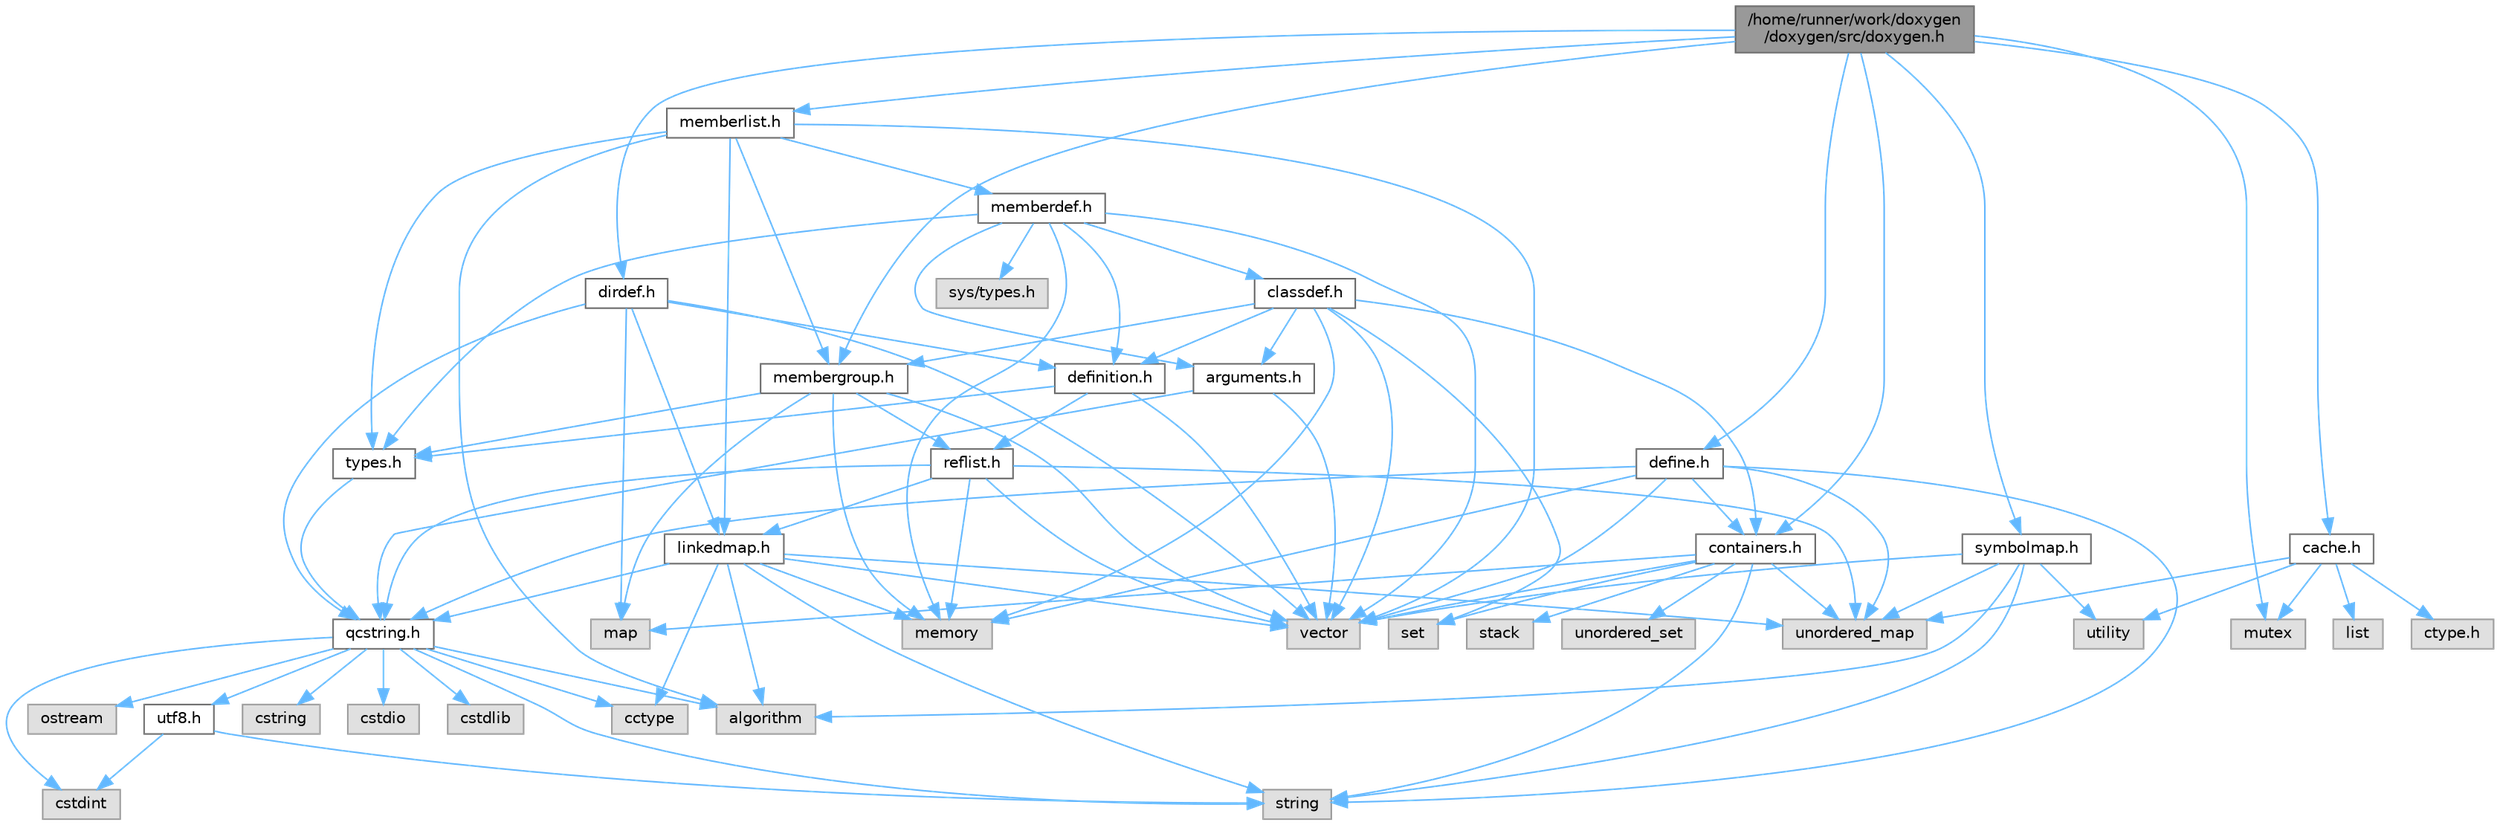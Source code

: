 digraph "/home/runner/work/doxygen/doxygen/src/doxygen.h"
{
 // INTERACTIVE_SVG=YES
 // LATEX_PDF_SIZE
  bgcolor="transparent";
  edge [fontname=Helvetica,fontsize=10,labelfontname=Helvetica,labelfontsize=10];
  node [fontname=Helvetica,fontsize=10,shape=box,height=0.2,width=0.4];
  Node1 [id="Node000001",label="/home/runner/work/doxygen\l/doxygen/src/doxygen.h",height=0.2,width=0.4,color="gray40", fillcolor="grey60", style="filled", fontcolor="black"];
  Node1 -> Node2 [id="edge1_Node000001_Node000002",color="steelblue1",style="solid"];
  Node2 [id="Node000002",label="mutex",height=0.2,width=0.4,color="grey60", fillcolor="#E0E0E0", style="filled"];
  Node1 -> Node3 [id="edge2_Node000001_Node000003",color="steelblue1",style="solid"];
  Node3 [id="Node000003",label="containers.h",height=0.2,width=0.4,color="grey40", fillcolor="white", style="filled",URL="$d5/d75/containers_8h.html",tooltip=" "];
  Node3 -> Node4 [id="edge3_Node000003_Node000004",color="steelblue1",style="solid"];
  Node4 [id="Node000004",label="vector",height=0.2,width=0.4,color="grey60", fillcolor="#E0E0E0", style="filled"];
  Node3 -> Node5 [id="edge4_Node000003_Node000005",color="steelblue1",style="solid"];
  Node5 [id="Node000005",label="string",height=0.2,width=0.4,color="grey60", fillcolor="#E0E0E0", style="filled"];
  Node3 -> Node6 [id="edge5_Node000003_Node000006",color="steelblue1",style="solid"];
  Node6 [id="Node000006",label="set",height=0.2,width=0.4,color="grey60", fillcolor="#E0E0E0", style="filled"];
  Node3 -> Node7 [id="edge6_Node000003_Node000007",color="steelblue1",style="solid"];
  Node7 [id="Node000007",label="map",height=0.2,width=0.4,color="grey60", fillcolor="#E0E0E0", style="filled"];
  Node3 -> Node8 [id="edge7_Node000003_Node000008",color="steelblue1",style="solid"];
  Node8 [id="Node000008",label="unordered_set",height=0.2,width=0.4,color="grey60", fillcolor="#E0E0E0", style="filled"];
  Node3 -> Node9 [id="edge8_Node000003_Node000009",color="steelblue1",style="solid"];
  Node9 [id="Node000009",label="unordered_map",height=0.2,width=0.4,color="grey60", fillcolor="#E0E0E0", style="filled"];
  Node3 -> Node10 [id="edge9_Node000003_Node000010",color="steelblue1",style="solid"];
  Node10 [id="Node000010",label="stack",height=0.2,width=0.4,color="grey60", fillcolor="#E0E0E0", style="filled"];
  Node1 -> Node11 [id="edge10_Node000001_Node000011",color="steelblue1",style="solid"];
  Node11 [id="Node000011",label="membergroup.h",height=0.2,width=0.4,color="grey40", fillcolor="white", style="filled",URL="$d9/d11/membergroup_8h.html",tooltip=" "];
  Node11 -> Node4 [id="edge11_Node000011_Node000004",color="steelblue1",style="solid"];
  Node11 -> Node7 [id="edge12_Node000011_Node000007",color="steelblue1",style="solid"];
  Node11 -> Node12 [id="edge13_Node000011_Node000012",color="steelblue1",style="solid"];
  Node12 [id="Node000012",label="memory",height=0.2,width=0.4,color="grey60", fillcolor="#E0E0E0", style="filled"];
  Node11 -> Node13 [id="edge14_Node000011_Node000013",color="steelblue1",style="solid"];
  Node13 [id="Node000013",label="types.h",height=0.2,width=0.4,color="grey40", fillcolor="white", style="filled",URL="$d9/d49/types_8h.html",tooltip="This file contains a number of basic enums and types."];
  Node13 -> Node14 [id="edge15_Node000013_Node000014",color="steelblue1",style="solid"];
  Node14 [id="Node000014",label="qcstring.h",height=0.2,width=0.4,color="grey40", fillcolor="white", style="filled",URL="$d7/d5c/qcstring_8h.html",tooltip=" "];
  Node14 -> Node5 [id="edge16_Node000014_Node000005",color="steelblue1",style="solid"];
  Node14 -> Node15 [id="edge17_Node000014_Node000015",color="steelblue1",style="solid"];
  Node15 [id="Node000015",label="algorithm",height=0.2,width=0.4,color="grey60", fillcolor="#E0E0E0", style="filled"];
  Node14 -> Node16 [id="edge18_Node000014_Node000016",color="steelblue1",style="solid"];
  Node16 [id="Node000016",label="cctype",height=0.2,width=0.4,color="grey60", fillcolor="#E0E0E0", style="filled"];
  Node14 -> Node17 [id="edge19_Node000014_Node000017",color="steelblue1",style="solid"];
  Node17 [id="Node000017",label="cstring",height=0.2,width=0.4,color="grey60", fillcolor="#E0E0E0", style="filled"];
  Node14 -> Node18 [id="edge20_Node000014_Node000018",color="steelblue1",style="solid"];
  Node18 [id="Node000018",label="cstdio",height=0.2,width=0.4,color="grey60", fillcolor="#E0E0E0", style="filled"];
  Node14 -> Node19 [id="edge21_Node000014_Node000019",color="steelblue1",style="solid"];
  Node19 [id="Node000019",label="cstdlib",height=0.2,width=0.4,color="grey60", fillcolor="#E0E0E0", style="filled"];
  Node14 -> Node20 [id="edge22_Node000014_Node000020",color="steelblue1",style="solid"];
  Node20 [id="Node000020",label="cstdint",height=0.2,width=0.4,color="grey60", fillcolor="#E0E0E0", style="filled"];
  Node14 -> Node21 [id="edge23_Node000014_Node000021",color="steelblue1",style="solid"];
  Node21 [id="Node000021",label="ostream",height=0.2,width=0.4,color="grey60", fillcolor="#E0E0E0", style="filled"];
  Node14 -> Node22 [id="edge24_Node000014_Node000022",color="steelblue1",style="solid"];
  Node22 [id="Node000022",label="utf8.h",height=0.2,width=0.4,color="grey40", fillcolor="white", style="filled",URL="$db/d7c/utf8_8h.html",tooltip="Various UTF8 related helper functions."];
  Node22 -> Node20 [id="edge25_Node000022_Node000020",color="steelblue1",style="solid"];
  Node22 -> Node5 [id="edge26_Node000022_Node000005",color="steelblue1",style="solid"];
  Node11 -> Node23 [id="edge27_Node000011_Node000023",color="steelblue1",style="solid"];
  Node23 [id="Node000023",label="reflist.h",height=0.2,width=0.4,color="grey40", fillcolor="white", style="filled",URL="$d1/d02/reflist_8h.html",tooltip=" "];
  Node23 -> Node4 [id="edge28_Node000023_Node000004",color="steelblue1",style="solid"];
  Node23 -> Node9 [id="edge29_Node000023_Node000009",color="steelblue1",style="solid"];
  Node23 -> Node12 [id="edge30_Node000023_Node000012",color="steelblue1",style="solid"];
  Node23 -> Node14 [id="edge31_Node000023_Node000014",color="steelblue1",style="solid"];
  Node23 -> Node24 [id="edge32_Node000023_Node000024",color="steelblue1",style="solid"];
  Node24 [id="Node000024",label="linkedmap.h",height=0.2,width=0.4,color="grey40", fillcolor="white", style="filled",URL="$da/de1/linkedmap_8h.html",tooltip=" "];
  Node24 -> Node9 [id="edge33_Node000024_Node000009",color="steelblue1",style="solid"];
  Node24 -> Node4 [id="edge34_Node000024_Node000004",color="steelblue1",style="solid"];
  Node24 -> Node12 [id="edge35_Node000024_Node000012",color="steelblue1",style="solid"];
  Node24 -> Node5 [id="edge36_Node000024_Node000005",color="steelblue1",style="solid"];
  Node24 -> Node15 [id="edge37_Node000024_Node000015",color="steelblue1",style="solid"];
  Node24 -> Node16 [id="edge38_Node000024_Node000016",color="steelblue1",style="solid"];
  Node24 -> Node14 [id="edge39_Node000024_Node000014",color="steelblue1",style="solid"];
  Node1 -> Node25 [id="edge40_Node000001_Node000025",color="steelblue1",style="solid"];
  Node25 [id="Node000025",label="dirdef.h",height=0.2,width=0.4,color="grey40", fillcolor="white", style="filled",URL="$d6/d15/dirdef_8h.html",tooltip=" "];
  Node25 -> Node4 [id="edge41_Node000025_Node000004",color="steelblue1",style="solid"];
  Node25 -> Node7 [id="edge42_Node000025_Node000007",color="steelblue1",style="solid"];
  Node25 -> Node14 [id="edge43_Node000025_Node000014",color="steelblue1",style="solid"];
  Node25 -> Node24 [id="edge44_Node000025_Node000024",color="steelblue1",style="solid"];
  Node25 -> Node26 [id="edge45_Node000025_Node000026",color="steelblue1",style="solid"];
  Node26 [id="Node000026",label="definition.h",height=0.2,width=0.4,color="grey40", fillcolor="white", style="filled",URL="$df/da1/definition_8h.html",tooltip=" "];
  Node26 -> Node4 [id="edge46_Node000026_Node000004",color="steelblue1",style="solid"];
  Node26 -> Node13 [id="edge47_Node000026_Node000013",color="steelblue1",style="solid"];
  Node26 -> Node23 [id="edge48_Node000026_Node000023",color="steelblue1",style="solid"];
  Node1 -> Node27 [id="edge49_Node000001_Node000027",color="steelblue1",style="solid"];
  Node27 [id="Node000027",label="memberlist.h",height=0.2,width=0.4,color="grey40", fillcolor="white", style="filled",URL="$dd/d78/memberlist_8h.html",tooltip=" "];
  Node27 -> Node4 [id="edge50_Node000027_Node000004",color="steelblue1",style="solid"];
  Node27 -> Node15 [id="edge51_Node000027_Node000015",color="steelblue1",style="solid"];
  Node27 -> Node28 [id="edge52_Node000027_Node000028",color="steelblue1",style="solid"];
  Node28 [id="Node000028",label="memberdef.h",height=0.2,width=0.4,color="grey40", fillcolor="white", style="filled",URL="$d4/d46/memberdef_8h.html",tooltip=" "];
  Node28 -> Node4 [id="edge53_Node000028_Node000004",color="steelblue1",style="solid"];
  Node28 -> Node12 [id="edge54_Node000028_Node000012",color="steelblue1",style="solid"];
  Node28 -> Node29 [id="edge55_Node000028_Node000029",color="steelblue1",style="solid"];
  Node29 [id="Node000029",label="sys/types.h",height=0.2,width=0.4,color="grey60", fillcolor="#E0E0E0", style="filled"];
  Node28 -> Node13 [id="edge56_Node000028_Node000013",color="steelblue1",style="solid"];
  Node28 -> Node26 [id="edge57_Node000028_Node000026",color="steelblue1",style="solid"];
  Node28 -> Node30 [id="edge58_Node000028_Node000030",color="steelblue1",style="solid"];
  Node30 [id="Node000030",label="arguments.h",height=0.2,width=0.4,color="grey40", fillcolor="white", style="filled",URL="$df/d9b/arguments_8h.html",tooltip=" "];
  Node30 -> Node4 [id="edge59_Node000030_Node000004",color="steelblue1",style="solid"];
  Node30 -> Node14 [id="edge60_Node000030_Node000014",color="steelblue1",style="solid"];
  Node28 -> Node31 [id="edge61_Node000028_Node000031",color="steelblue1",style="solid"];
  Node31 [id="Node000031",label="classdef.h",height=0.2,width=0.4,color="grey40", fillcolor="white", style="filled",URL="$d1/da6/classdef_8h.html",tooltip=" "];
  Node31 -> Node12 [id="edge62_Node000031_Node000012",color="steelblue1",style="solid"];
  Node31 -> Node4 [id="edge63_Node000031_Node000004",color="steelblue1",style="solid"];
  Node31 -> Node6 [id="edge64_Node000031_Node000006",color="steelblue1",style="solid"];
  Node31 -> Node3 [id="edge65_Node000031_Node000003",color="steelblue1",style="solid"];
  Node31 -> Node26 [id="edge66_Node000031_Node000026",color="steelblue1",style="solid"];
  Node31 -> Node30 [id="edge67_Node000031_Node000030",color="steelblue1",style="solid"];
  Node31 -> Node11 [id="edge68_Node000031_Node000011",color="steelblue1",style="solid"];
  Node27 -> Node24 [id="edge69_Node000027_Node000024",color="steelblue1",style="solid"];
  Node27 -> Node13 [id="edge70_Node000027_Node000013",color="steelblue1",style="solid"];
  Node27 -> Node11 [id="edge71_Node000027_Node000011",color="steelblue1",style="solid"];
  Node1 -> Node32 [id="edge72_Node000001_Node000032",color="steelblue1",style="solid"];
  Node32 [id="Node000032",label="define.h",height=0.2,width=0.4,color="grey40", fillcolor="white", style="filled",URL="$df/d67/define_8h.html",tooltip=" "];
  Node32 -> Node4 [id="edge73_Node000032_Node000004",color="steelblue1",style="solid"];
  Node32 -> Node12 [id="edge74_Node000032_Node000012",color="steelblue1",style="solid"];
  Node32 -> Node5 [id="edge75_Node000032_Node000005",color="steelblue1",style="solid"];
  Node32 -> Node9 [id="edge76_Node000032_Node000009",color="steelblue1",style="solid"];
  Node32 -> Node14 [id="edge77_Node000032_Node000014",color="steelblue1",style="solid"];
  Node32 -> Node3 [id="edge78_Node000032_Node000003",color="steelblue1",style="solid"];
  Node1 -> Node33 [id="edge79_Node000001_Node000033",color="steelblue1",style="solid"];
  Node33 [id="Node000033",label="cache.h",height=0.2,width=0.4,color="grey40", fillcolor="white", style="filled",URL="$d3/d26/cache_8h.html",tooltip=" "];
  Node33 -> Node34 [id="edge80_Node000033_Node000034",color="steelblue1",style="solid"];
  Node34 [id="Node000034",label="list",height=0.2,width=0.4,color="grey60", fillcolor="#E0E0E0", style="filled"];
  Node33 -> Node9 [id="edge81_Node000033_Node000009",color="steelblue1",style="solid"];
  Node33 -> Node2 [id="edge82_Node000033_Node000002",color="steelblue1",style="solid"];
  Node33 -> Node35 [id="edge83_Node000033_Node000035",color="steelblue1",style="solid"];
  Node35 [id="Node000035",label="utility",height=0.2,width=0.4,color="grey60", fillcolor="#E0E0E0", style="filled"];
  Node33 -> Node36 [id="edge84_Node000033_Node000036",color="steelblue1",style="solid"];
  Node36 [id="Node000036",label="ctype.h",height=0.2,width=0.4,color="grey60", fillcolor="#E0E0E0", style="filled"];
  Node1 -> Node37 [id="edge85_Node000001_Node000037",color="steelblue1",style="solid"];
  Node37 [id="Node000037",label="symbolmap.h",height=0.2,width=0.4,color="grey40", fillcolor="white", style="filled",URL="$d7/ddd/symbolmap_8h.html",tooltip=" "];
  Node37 -> Node15 [id="edge86_Node000037_Node000015",color="steelblue1",style="solid"];
  Node37 -> Node9 [id="edge87_Node000037_Node000009",color="steelblue1",style="solid"];
  Node37 -> Node4 [id="edge88_Node000037_Node000004",color="steelblue1",style="solid"];
  Node37 -> Node5 [id="edge89_Node000037_Node000005",color="steelblue1",style="solid"];
  Node37 -> Node35 [id="edge90_Node000037_Node000035",color="steelblue1",style="solid"];
}
